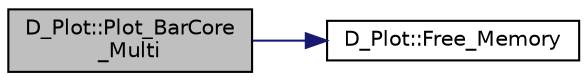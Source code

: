 digraph "D_Plot::Plot_BarCore_Multi"
{
 // LATEX_PDF_SIZE
  edge [fontname="Helvetica",fontsize="10",labelfontname="Helvetica",labelfontsize="10"];
  node [fontname="Helvetica",fontsize="10",shape=record];
  rankdir="LR";
  Node1 [label="D_Plot::Plot_BarCore\l_Multi",height=0.2,width=0.4,color="black", fillcolor="grey75", style="filled", fontcolor="black",tooltip=" "];
  Node1 -> Node2 [color="midnightblue",fontsize="10",style="solid",fontname="Helvetica"];
  Node2 [label="D_Plot::Free_Memory",height=0.2,width=0.4,color="black", fillcolor="white", style="filled",URL="$class_d___plot.html#a4cecadf94d163873a84edc13a6f2ba27",tooltip=" "];
}
